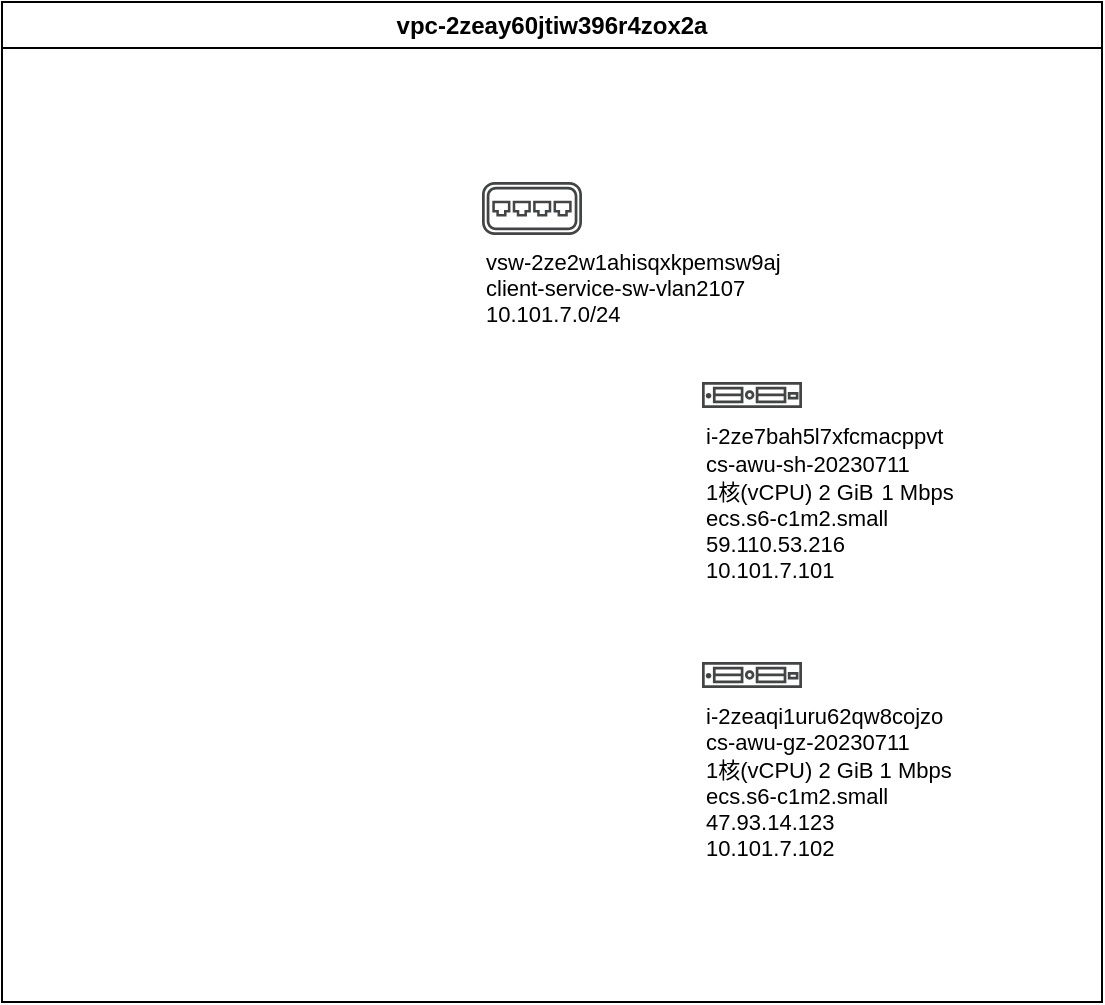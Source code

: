 <mxfile version="22.1.5" type="github">
  <diagram name="第 1 页" id="fRalbSW7F7ppp1aA-SW7">
    <mxGraphModel dx="1188" dy="661" grid="1" gridSize="10" guides="1" tooltips="1" connect="1" arrows="1" fold="1" page="1" pageScale="1" pageWidth="827" pageHeight="1169" math="0" shadow="0">
      <root>
        <mxCell id="0" />
        <mxCell id="1" parent="0" />
        <mxCell id="fvuuTwJdQ1THSgEnotJP-1" value="vpc-2zeay60jtiw396r4zox2a" style="swimlane;whiteSpace=wrap;html=1;" vertex="1" parent="1">
          <mxGeometry x="50" y="130" width="550" height="500" as="geometry">
            <mxRectangle x="50" y="130" width="200" height="30" as="alternateBounds" />
          </mxGeometry>
        </mxCell>
        <mxCell id="fvuuTwJdQ1THSgEnotJP-6" value="&lt;div style=&quot;border-color: var(--border-color); font-size: 11px;&quot;&gt;&lt;font style=&quot;font-size: 11px;&quot;&gt;vsw-2ze2w1ahisqxkpemsw9aj&lt;/font&gt;&lt;/div&gt;&lt;span style=&quot;border-color: var(--border-color); box-sizing: border-box; visibility: visible; display: inline; outline: none; cursor: pointer; font-size: 11px;&quot; class=&quot;sc-cMljjf kXKkpg&quot; aria-label=&quot;编辑&quot; tabindex=&quot;0&quot; role=&quot;button&quot;&gt;&lt;font style=&quot;font-size: 11px;&quot;&gt;&lt;div style=&quot;border-color: var(--border-color);&quot;&gt;&lt;span style=&quot;border-color: var(--border-color);&quot;&gt;client-service-sw-vlan2107&lt;/span&gt;&lt;/div&gt;&lt;div style=&quot;border-color: var(--border-color);&quot;&gt;10.101.7.0/24&lt;/div&gt;&lt;/font&gt;&lt;/span&gt;" style="sketch=0;pointerEvents=1;shadow=0;dashed=0;html=1;strokeColor=none;fillColor=#434445;aspect=fixed;labelPosition=center;verticalLabelPosition=bottom;verticalAlign=top;align=left;outlineConnect=0;shape=mxgraph.vvd.virtual_switch;" vertex="1" parent="fvuuTwJdQ1THSgEnotJP-1">
          <mxGeometry x="240" y="90" width="50" height="26.5" as="geometry" />
        </mxCell>
        <mxCell id="fvuuTwJdQ1THSgEnotJP-7" value="&lt;font style=&quot;font-size: 11px;&quot;&gt;i-2ze7bah5l7xfcmacppvt&lt;br style=&quot;border-color: var(--border-color);&quot;&gt;cs-awu-sh-20230711&lt;br&gt;&lt;/font&gt;&lt;div style=&quot;box-sizing: border-box; overscroll-behavior-x: none; font-size: 11px;&quot;&gt;&lt;font style=&quot;font-size: 11px;&quot;&gt;&lt;div class=&quot;ecs-core-space ecs-core-space-horizontal ecs-core-space-align-center&quot; style=&quot;box-sizing: border-box; overscroll-behavior-x: none; display: inline-flex; align-items: center; gap: 8px;&quot;&gt;&lt;div class=&quot;ecs-core-space-item&quot; style=&quot;box-sizing: border-box; overscroll-behavior-x: none;&quot;&gt;1核(vCPU) 2 GiB&lt;/div&gt;&lt;/div&gt;&lt;span style=&quot;box-sizing: border-box; overscroll-behavior-x: none; margin-left: 4px;&quot;&gt;&lt;span style=&quot;box-sizing: border-box; overscroll-behavior-x: none;&quot;&gt;1 Mbps&lt;/span&gt;&lt;/span&gt;&lt;/font&gt;&lt;/div&gt;&lt;div data-spm-anchor-id=&quot;5176.ecscore_server.0.i2.350c4df5aQxkm9&quot; style=&quot;box-sizing: border-box; overscroll-behavior-x: none; font-size: 11px;&quot;&gt;&lt;font style=&quot;font-size: 11px;&quot;&gt;ecs.s6-c1m2.small&lt;/font&gt;&lt;/div&gt;&lt;div data-spm-anchor-id=&quot;5176.ecscore_server.0.i2.350c4df5aQxkm9&quot; style=&quot;box-sizing: border-box; overscroll-behavior-x: none; font-size: 11px;&quot;&gt;&lt;font style=&quot;font-size: 11px;&quot;&gt;59.110.53.216&lt;br&gt;&lt;/font&gt;&lt;/div&gt;&lt;div data-spm-anchor-id=&quot;5176.ecscore_server.0.i2.350c4df5aQxkm9&quot; style=&quot;box-sizing: border-box; overscroll-behavior-x: none; font-size: 11px;&quot;&gt;&lt;font style=&quot;font-size: 11px;&quot;&gt;10.101.7.101&lt;/font&gt;&lt;/div&gt;" style="sketch=0;pointerEvents=1;shadow=0;dashed=0;html=1;strokeColor=none;fillColor=#434445;aspect=fixed;labelPosition=center;verticalLabelPosition=bottom;verticalAlign=top;align=left;outlineConnect=0;shape=mxgraph.vvd.server;" vertex="1" parent="fvuuTwJdQ1THSgEnotJP-1">
          <mxGeometry x="350" y="190" width="50" height="13" as="geometry" />
        </mxCell>
        <mxCell id="fvuuTwJdQ1THSgEnotJP-8" value="&lt;font style=&quot;font-size: 11px;&quot;&gt;i-2zeaqi1uru62qw8cojzo&lt;br style=&quot;border-color: var(--border-color);&quot;&gt;&lt;/font&gt;&lt;div style=&quot;font-size: 11px;&quot;&gt;&lt;font style=&quot;font-size: 11px;&quot;&gt;cs-awu-gz-20230711&lt;/font&gt;&lt;/div&gt;&lt;div style=&quot;font-size: 11px;&quot;&gt;&lt;font style=&quot;font-size: 11px;&quot;&gt;1核(vCPU) 2 GiB 1 Mbps&lt;/font&gt;&lt;/div&gt;&lt;div style=&quot;font-size: 11px;&quot;&gt;&lt;font style=&quot;font-size: 11px;&quot;&gt;ecs.s6-c1m2.small&lt;br&gt;&lt;/font&gt;&lt;/div&gt;&lt;div style=&quot;font-size: 11px;&quot;&gt;&lt;font style=&quot;font-size: 11px;&quot;&gt;47.93.14.123&lt;br&gt;&lt;/font&gt;&lt;/div&gt;&lt;div style=&quot;font-size: 11px;&quot;&gt;&lt;font style=&quot;font-size: 11px;&quot;&gt;10.101.7.102&lt;/font&gt;&lt;br&gt;&lt;/div&gt;" style="sketch=0;pointerEvents=1;shadow=0;dashed=0;html=1;strokeColor=none;fillColor=#434445;aspect=fixed;labelPosition=center;verticalLabelPosition=bottom;verticalAlign=top;align=left;outlineConnect=0;shape=mxgraph.vvd.server;" vertex="1" parent="fvuuTwJdQ1THSgEnotJP-1">
          <mxGeometry x="350" y="330" width="50" height="13" as="geometry" />
        </mxCell>
      </root>
    </mxGraphModel>
  </diagram>
</mxfile>
